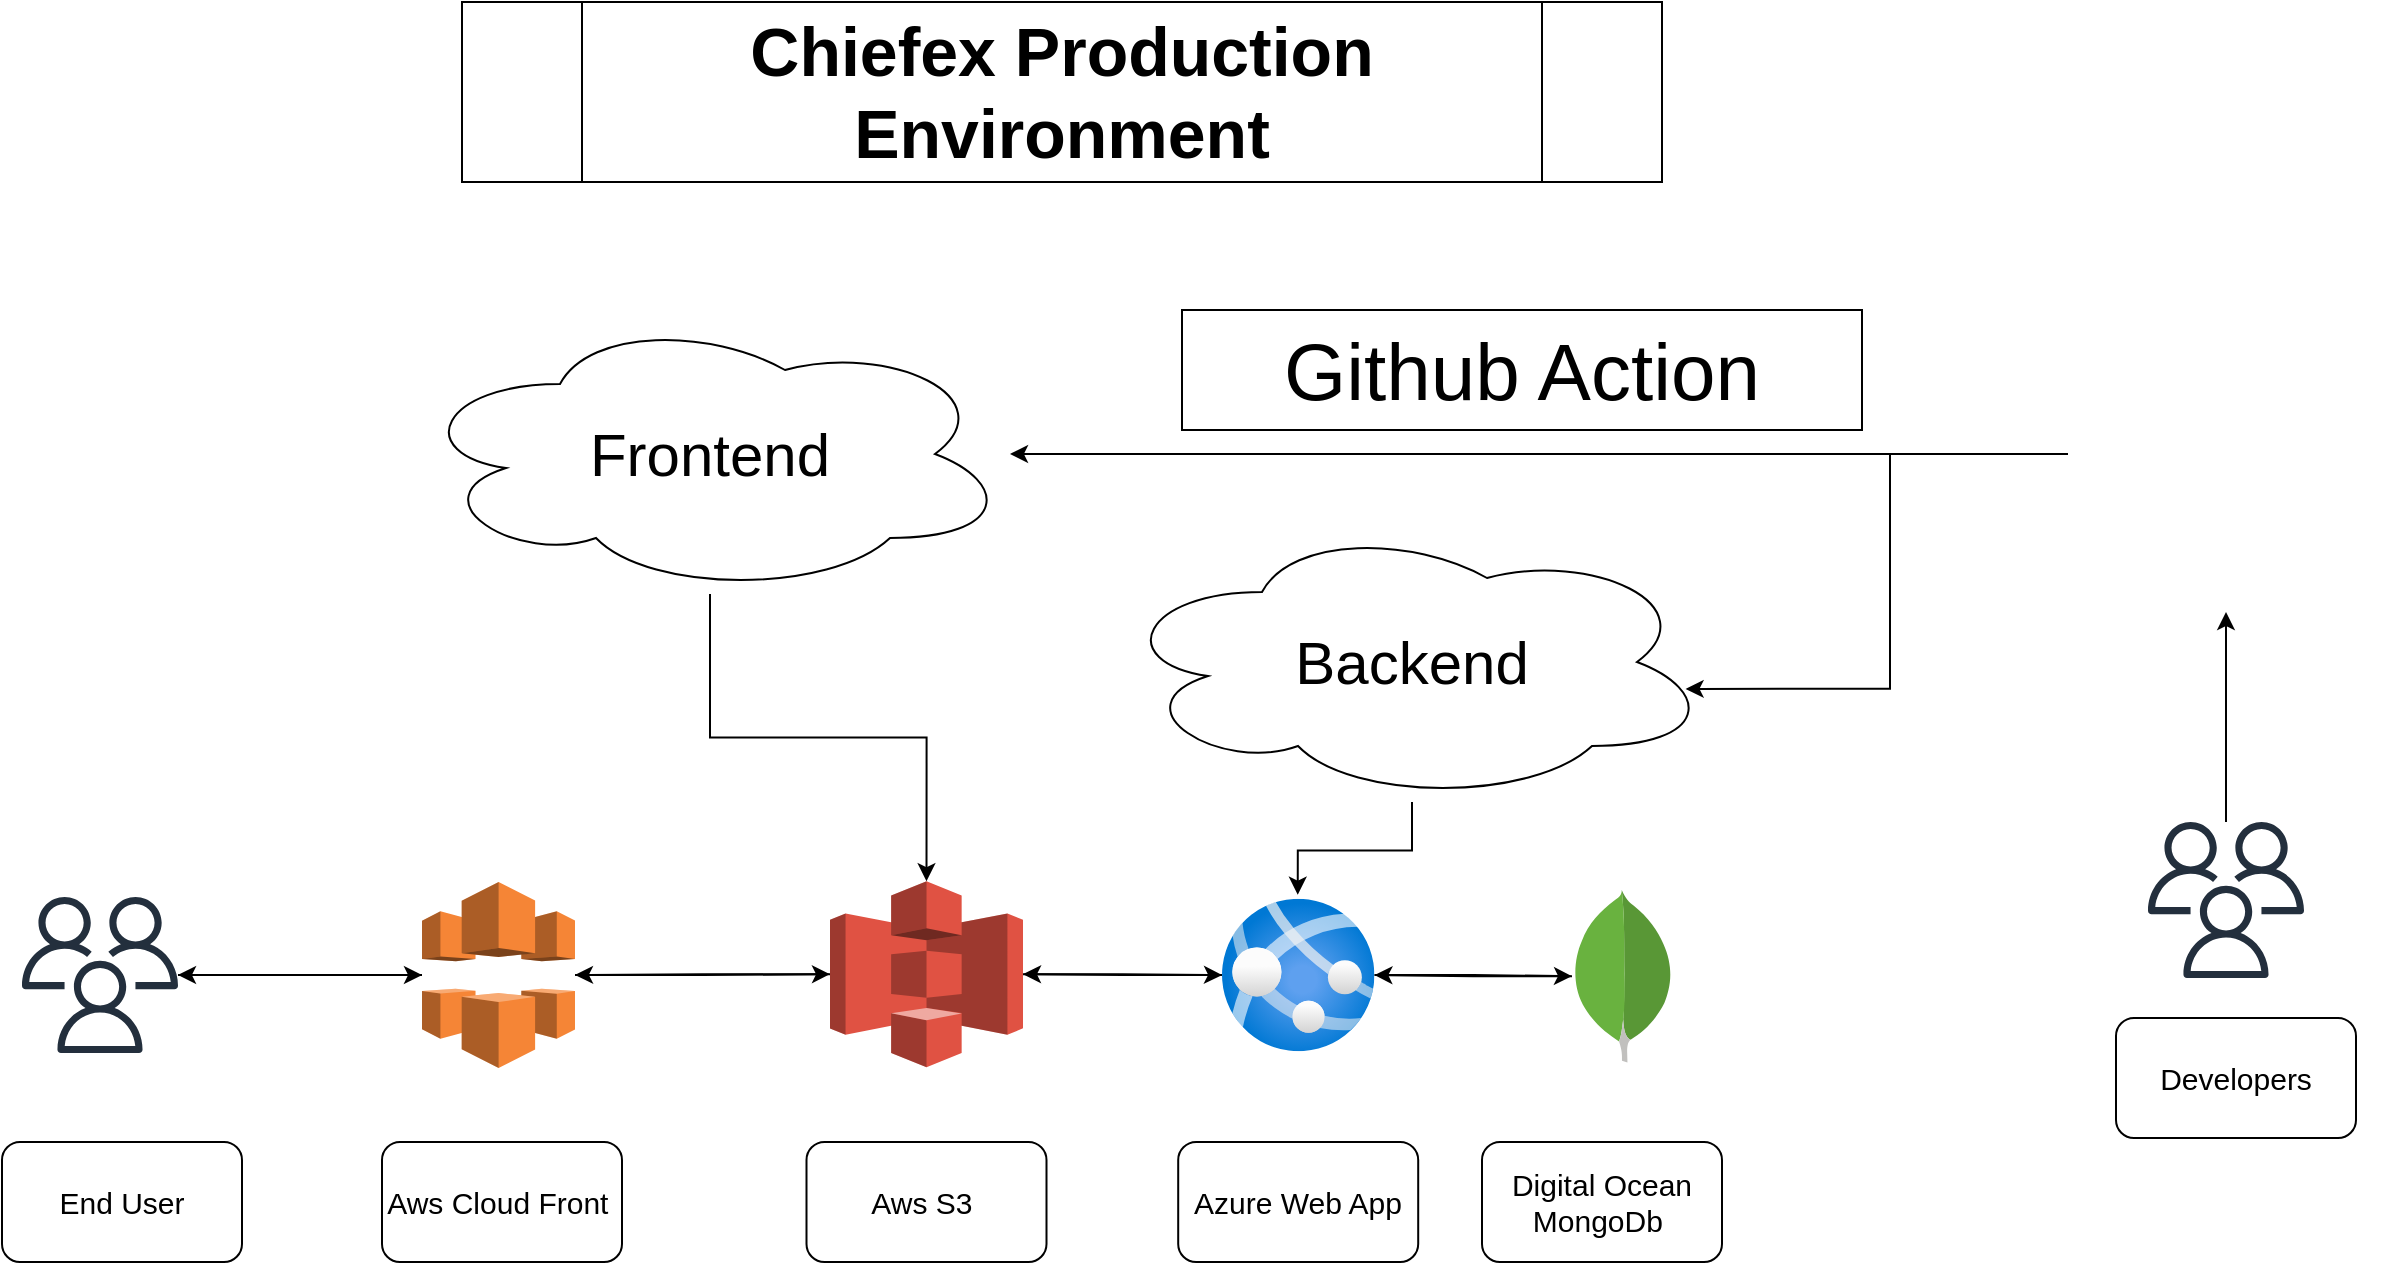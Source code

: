 <mxfile version="21.6.6" type="github">
  <diagram name="Page-1" id="3A8_eei9raIrwsvAf__b">
    <mxGraphModel dx="1760" dy="2004" grid="1" gridSize="10" guides="1" tooltips="1" connect="1" arrows="1" fold="1" page="1" pageScale="1" pageWidth="850" pageHeight="1100" math="0" shadow="0">
      <root>
        <mxCell id="0" />
        <mxCell id="1" parent="0" />
        <mxCell id="TJSnQC33qVE7md1FfvLm-20" style="edgeStyle=orthogonalEdgeStyle;rounded=0;orthogonalLoop=1;jettySize=auto;html=1;" edge="1" parent="1" source="TJSnQC33qVE7md1FfvLm-2" target="TJSnQC33qVE7md1FfvLm-5">
          <mxGeometry relative="1" as="geometry" />
        </mxCell>
        <mxCell id="TJSnQC33qVE7md1FfvLm-2" value="" style="dashed=0;outlineConnect=0;html=1;align=center;labelPosition=center;verticalLabelPosition=bottom;verticalAlign=top;shape=mxgraph.weblogos.mongodb" vertex="1" parent="1">
          <mxGeometry x="785" y="-366" width="51.2" height="86.2" as="geometry" />
        </mxCell>
        <mxCell id="TJSnQC33qVE7md1FfvLm-18" style="edgeStyle=orthogonalEdgeStyle;rounded=0;orthogonalLoop=1;jettySize=auto;html=1;" edge="1" parent="1" source="TJSnQC33qVE7md1FfvLm-3" target="TJSnQC33qVE7md1FfvLm-5">
          <mxGeometry relative="1" as="geometry" />
        </mxCell>
        <mxCell id="TJSnQC33qVE7md1FfvLm-23" style="edgeStyle=orthogonalEdgeStyle;rounded=0;orthogonalLoop=1;jettySize=auto;html=1;entryX=1;entryY=0.5;entryDx=0;entryDy=0;entryPerimeter=0;" edge="1" parent="1" source="TJSnQC33qVE7md1FfvLm-3" target="TJSnQC33qVE7md1FfvLm-4">
          <mxGeometry relative="1" as="geometry" />
        </mxCell>
        <mxCell id="TJSnQC33qVE7md1FfvLm-3" value="" style="outlineConnect=0;dashed=0;verticalLabelPosition=bottom;verticalAlign=top;align=center;html=1;shape=mxgraph.aws3.s3;fillColor=#E05243;gradientColor=none;" vertex="1" parent="1">
          <mxGeometry x="414" y="-370.4" width="96.5" height="93" as="geometry" />
        </mxCell>
        <mxCell id="TJSnQC33qVE7md1FfvLm-17" style="edgeStyle=orthogonalEdgeStyle;rounded=0;orthogonalLoop=1;jettySize=auto;html=1;entryX=0;entryY=0.5;entryDx=0;entryDy=0;entryPerimeter=0;" edge="1" parent="1" source="TJSnQC33qVE7md1FfvLm-4" target="TJSnQC33qVE7md1FfvLm-3">
          <mxGeometry relative="1" as="geometry" />
        </mxCell>
        <mxCell id="TJSnQC33qVE7md1FfvLm-24" style="edgeStyle=orthogonalEdgeStyle;rounded=0;orthogonalLoop=1;jettySize=auto;html=1;" edge="1" parent="1" source="TJSnQC33qVE7md1FfvLm-4" target="TJSnQC33qVE7md1FfvLm-9">
          <mxGeometry relative="1" as="geometry" />
        </mxCell>
        <mxCell id="TJSnQC33qVE7md1FfvLm-4" value="" style="outlineConnect=0;dashed=0;verticalLabelPosition=bottom;verticalAlign=top;align=center;html=1;shape=mxgraph.aws3.cloudfront;fillColor=#F58536;gradientColor=none;" vertex="1" parent="1">
          <mxGeometry x="210" y="-370" width="76.5" height="93" as="geometry" />
        </mxCell>
        <mxCell id="TJSnQC33qVE7md1FfvLm-19" value="" style="edgeStyle=orthogonalEdgeStyle;rounded=0;orthogonalLoop=1;jettySize=auto;html=1;" edge="1" parent="1" source="TJSnQC33qVE7md1FfvLm-5" target="TJSnQC33qVE7md1FfvLm-2">
          <mxGeometry relative="1" as="geometry" />
        </mxCell>
        <mxCell id="TJSnQC33qVE7md1FfvLm-22" style="edgeStyle=orthogonalEdgeStyle;rounded=0;orthogonalLoop=1;jettySize=auto;html=1;" edge="1" parent="1" source="TJSnQC33qVE7md1FfvLm-5" target="TJSnQC33qVE7md1FfvLm-3">
          <mxGeometry relative="1" as="geometry" />
        </mxCell>
        <mxCell id="TJSnQC33qVE7md1FfvLm-5" value="" style="image;aspect=fixed;html=1;points=[];align=center;fontSize=12;image=img/lib/azure2/app_services/App_Services.svg;" vertex="1" parent="1">
          <mxGeometry x="610" y="-361.6" width="76.2" height="76.2" as="geometry" />
        </mxCell>
        <mxCell id="TJSnQC33qVE7md1FfvLm-16" style="edgeStyle=orthogonalEdgeStyle;rounded=0;orthogonalLoop=1;jettySize=auto;html=1;entryX=0;entryY=0.5;entryDx=0;entryDy=0;entryPerimeter=0;" edge="1" parent="1" source="TJSnQC33qVE7md1FfvLm-9" target="TJSnQC33qVE7md1FfvLm-4">
          <mxGeometry relative="1" as="geometry" />
        </mxCell>
        <mxCell id="TJSnQC33qVE7md1FfvLm-9" value="" style="sketch=0;outlineConnect=0;fontColor=#232F3E;gradientColor=none;fillColor=#232F3D;strokeColor=none;dashed=0;verticalLabelPosition=bottom;verticalAlign=top;align=center;html=1;fontSize=12;fontStyle=0;aspect=fixed;pointerEvents=1;shape=mxgraph.aws4.users;" vertex="1" parent="1">
          <mxGeometry x="10" y="-362.5" width="78" height="78" as="geometry" />
        </mxCell>
        <mxCell id="TJSnQC33qVE7md1FfvLm-27" value="Digital Ocean MongoDb&amp;nbsp;" style="rounded=1;whiteSpace=wrap;html=1;fontSize=15;" vertex="1" parent="1">
          <mxGeometry x="740" y="-240" width="120" height="60" as="geometry" />
        </mxCell>
        <mxCell id="TJSnQC33qVE7md1FfvLm-28" value="Azure Web App" style="rounded=1;whiteSpace=wrap;html=1;fontSize=15;" vertex="1" parent="1">
          <mxGeometry x="588.1" y="-240" width="120" height="60" as="geometry" />
        </mxCell>
        <mxCell id="TJSnQC33qVE7md1FfvLm-29" value="Aws S3&amp;nbsp;" style="rounded=1;whiteSpace=wrap;html=1;fontSize=15;" vertex="1" parent="1">
          <mxGeometry x="402.25" y="-240" width="120" height="60" as="geometry" />
        </mxCell>
        <mxCell id="TJSnQC33qVE7md1FfvLm-30" value="Aws Cloud Front&amp;nbsp;" style="rounded=1;whiteSpace=wrap;html=1;fontSize=15;" vertex="1" parent="1">
          <mxGeometry x="190" y="-240" width="120" height="60" as="geometry" />
        </mxCell>
        <mxCell id="TJSnQC33qVE7md1FfvLm-31" value="End User" style="rounded=1;whiteSpace=wrap;html=1;fontSize=15;" vertex="1" parent="1">
          <mxGeometry y="-240" width="120" height="60" as="geometry" />
        </mxCell>
        <mxCell id="TJSnQC33qVE7md1FfvLm-52" style="edgeStyle=orthogonalEdgeStyle;rounded=0;orthogonalLoop=1;jettySize=auto;html=1;entryX=0.497;entryY=-0.027;entryDx=0;entryDy=0;entryPerimeter=0;" edge="1" parent="1" source="TJSnQC33qVE7md1FfvLm-32" target="TJSnQC33qVE7md1FfvLm-5">
          <mxGeometry relative="1" as="geometry" />
        </mxCell>
        <mxCell id="TJSnQC33qVE7md1FfvLm-32" value="&lt;font style=&quot;font-size: 30px;&quot;&gt;Backend&lt;/font&gt;" style="ellipse;shape=cloud;whiteSpace=wrap;html=1;" vertex="1" parent="1">
          <mxGeometry x="555" y="-550" width="300" height="140" as="geometry" />
        </mxCell>
        <mxCell id="TJSnQC33qVE7md1FfvLm-38" style="edgeStyle=orthogonalEdgeStyle;rounded=0;orthogonalLoop=1;jettySize=auto;html=1;entryX=0.5;entryY=0;entryDx=0;entryDy=0;entryPerimeter=0;" edge="1" parent="1" source="TJSnQC33qVE7md1FfvLm-33" target="TJSnQC33qVE7md1FfvLm-3">
          <mxGeometry relative="1" as="geometry" />
        </mxCell>
        <mxCell id="TJSnQC33qVE7md1FfvLm-33" value="&lt;font style=&quot;font-size: 30px;&quot;&gt;Frontend&lt;/font&gt;" style="ellipse;shape=cloud;whiteSpace=wrap;html=1;" vertex="1" parent="1">
          <mxGeometry x="204" y="-654" width="300" height="140" as="geometry" />
        </mxCell>
        <mxCell id="TJSnQC33qVE7md1FfvLm-36" style="edgeStyle=orthogonalEdgeStyle;rounded=0;orthogonalLoop=1;jettySize=auto;html=1;" edge="1" parent="1" source="TJSnQC33qVE7md1FfvLm-34" target="TJSnQC33qVE7md1FfvLm-33">
          <mxGeometry relative="1" as="geometry" />
        </mxCell>
        <mxCell id="TJSnQC33qVE7md1FfvLm-53" style="edgeStyle=orthogonalEdgeStyle;rounded=0;orthogonalLoop=1;jettySize=auto;html=1;entryX=0.956;entryY=0.596;entryDx=0;entryDy=0;entryPerimeter=0;" edge="1" parent="1" source="TJSnQC33qVE7md1FfvLm-34" target="TJSnQC33qVE7md1FfvLm-32">
          <mxGeometry relative="1" as="geometry" />
        </mxCell>
        <mxCell id="TJSnQC33qVE7md1FfvLm-34" value="" style="shape=image;html=1;verticalAlign=top;verticalLabelPosition=bottom;labelBackgroundColor=#ffffff;imageAspect=0;aspect=fixed;image=https://cdn4.iconfinder.com/data/icons/ionicons/512/icon-social-github-128.png" vertex="1" parent="1">
          <mxGeometry x="1033" y="-663" width="158" height="158" as="geometry" />
        </mxCell>
        <mxCell id="TJSnQC33qVE7md1FfvLm-40" value="Chiefex Production Environment" style="shape=process;whiteSpace=wrap;html=1;backgroundOutline=1;fontSize=34;fontStyle=1" vertex="1" parent="1">
          <mxGeometry x="230" y="-810" width="600" height="90" as="geometry" />
        </mxCell>
        <mxCell id="TJSnQC33qVE7md1FfvLm-45" style="edgeStyle=orthogonalEdgeStyle;rounded=0;orthogonalLoop=1;jettySize=auto;html=1;entryX=0.5;entryY=1;entryDx=0;entryDy=0;" edge="1" parent="1" source="TJSnQC33qVE7md1FfvLm-49" target="TJSnQC33qVE7md1FfvLm-34">
          <mxGeometry relative="1" as="geometry">
            <mxPoint x="1112.0" y="-370.4" as="sourcePoint" />
          </mxGeometry>
        </mxCell>
        <mxCell id="TJSnQC33qVE7md1FfvLm-46" value="Developers" style="rounded=1;whiteSpace=wrap;html=1;fontSize=15;" vertex="1" parent="1">
          <mxGeometry x="1057" y="-302" width="120" height="60" as="geometry" />
        </mxCell>
        <mxCell id="TJSnQC33qVE7md1FfvLm-49" value="" style="sketch=0;outlineConnect=0;fontColor=#232F3E;gradientColor=none;fillColor=#232F3D;strokeColor=none;dashed=0;verticalLabelPosition=bottom;verticalAlign=top;align=center;html=1;fontSize=12;fontStyle=0;aspect=fixed;pointerEvents=1;shape=mxgraph.aws4.users;" vertex="1" parent="1">
          <mxGeometry x="1073" y="-400" width="78" height="78" as="geometry" />
        </mxCell>
        <mxCell id="TJSnQC33qVE7md1FfvLm-54" value="Github Action" style="rounded=0;whiteSpace=wrap;html=1;fontSize=40;" vertex="1" parent="1">
          <mxGeometry x="590" y="-656" width="340" height="60" as="geometry" />
        </mxCell>
      </root>
    </mxGraphModel>
  </diagram>
</mxfile>
